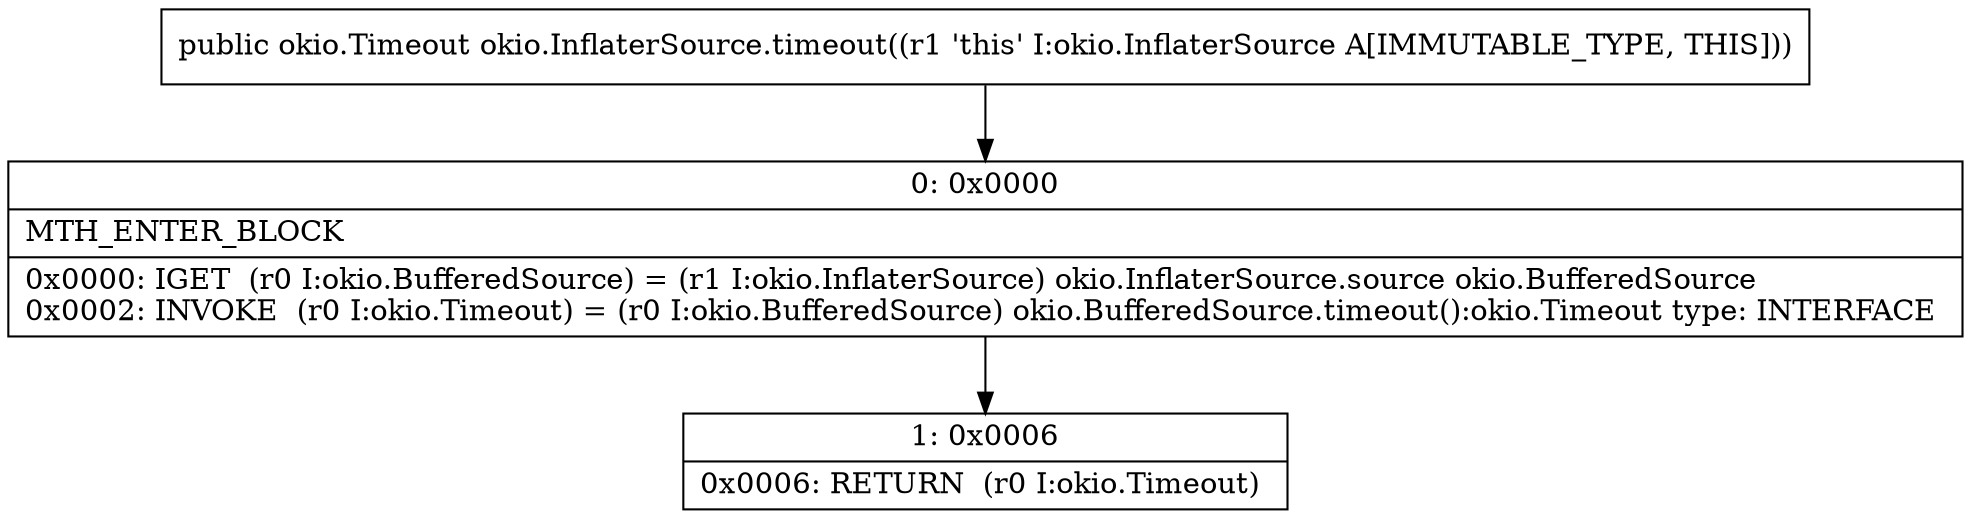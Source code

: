 digraph "CFG forokio.InflaterSource.timeout()Lokio\/Timeout;" {
Node_0 [shape=record,label="{0\:\ 0x0000|MTH_ENTER_BLOCK\l|0x0000: IGET  (r0 I:okio.BufferedSource) = (r1 I:okio.InflaterSource) okio.InflaterSource.source okio.BufferedSource \l0x0002: INVOKE  (r0 I:okio.Timeout) = (r0 I:okio.BufferedSource) okio.BufferedSource.timeout():okio.Timeout type: INTERFACE \l}"];
Node_1 [shape=record,label="{1\:\ 0x0006|0x0006: RETURN  (r0 I:okio.Timeout) \l}"];
MethodNode[shape=record,label="{public okio.Timeout okio.InflaterSource.timeout((r1 'this' I:okio.InflaterSource A[IMMUTABLE_TYPE, THIS])) }"];
MethodNode -> Node_0;
Node_0 -> Node_1;
}

